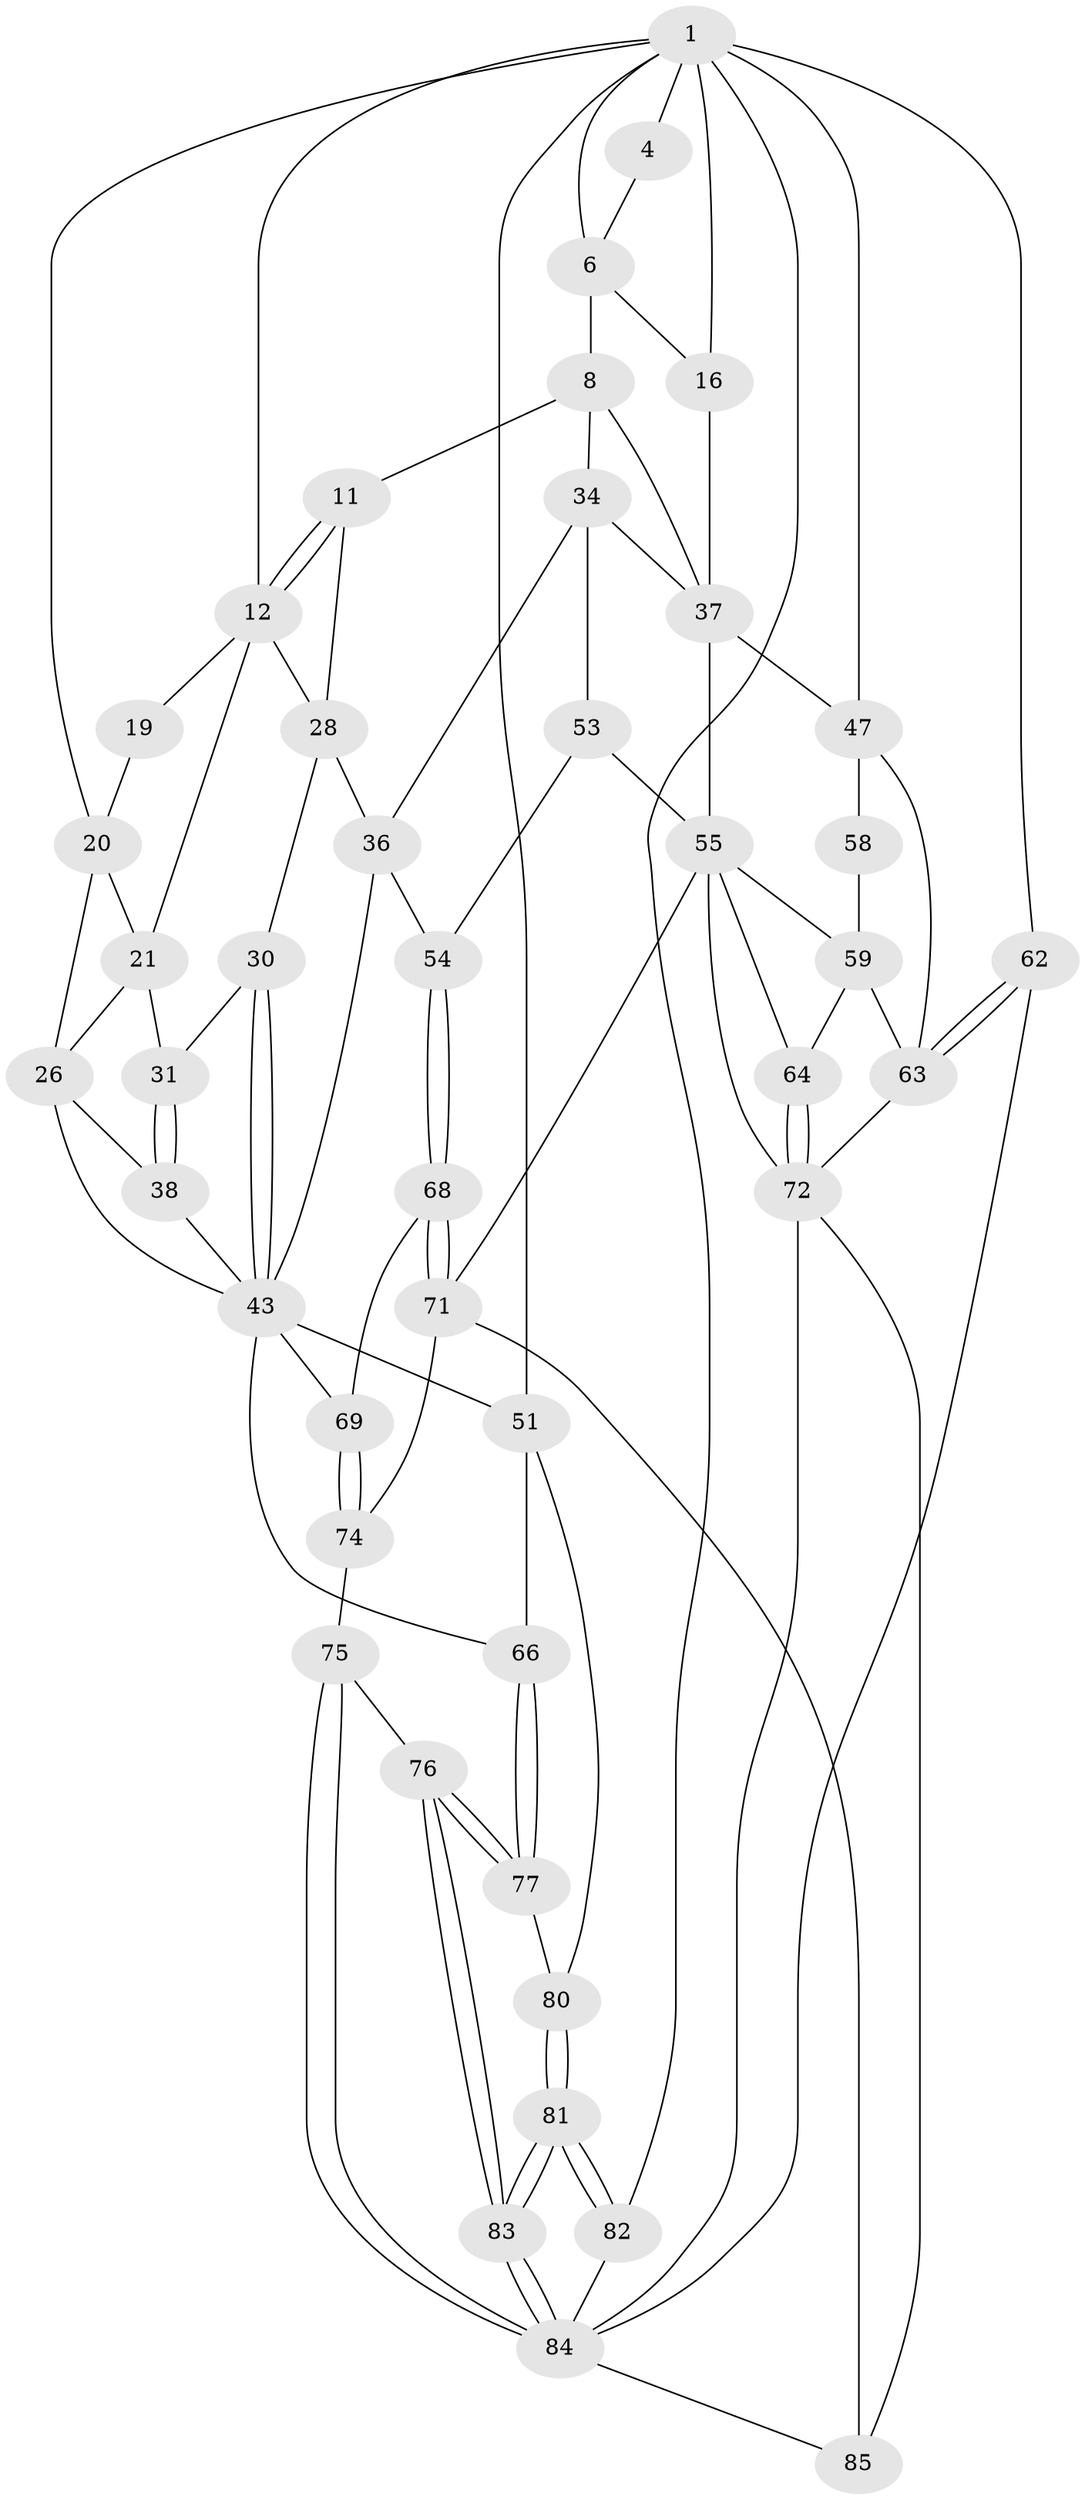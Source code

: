// original degree distribution, {3: 0.0449438202247191, 5: 0.5617977528089888, 4: 0.19101123595505617, 6: 0.20224719101123595}
// Generated by graph-tools (version 1.1) at 2025/16/03/09/25 04:16:48]
// undirected, 44 vertices, 98 edges
graph export_dot {
graph [start="1"]
  node [color=gray90,style=filled];
  1 [pos="+0.9150448648829582+0",super="+2+5"];
  4 [pos="+0.59166336620624+0"];
  6 [pos="+0.7945604560654773+0.10451265812897453",super="+7+14"];
  8 [pos="+0.5801440949691505+0.2252515202984481",super="+9"];
  11 [pos="+0.45100053141290664+0.21148273294725725"];
  12 [pos="+0.37780731665532413+0.12273802491623864",super="+23+13"];
  16 [pos="+0.9236935901112108+0.2739156448417232",super="+17"];
  19 [pos="+0.278888966301985+0.11382008268183726"];
  20 [pos="+0+0",super="+24"];
  21 [pos="+0.12155814862144691+0.20961466160265765",super="+22+25"];
  26 [pos="+0+0.26968042789894797",super="+27"];
  28 [pos="+0.22801365782711044+0.27955949091347954",super="+32+29"];
  30 [pos="+0.16902570428505945+0.35820161439329434"];
  31 [pos="+0.14362266189406814+0.34873310353957965"];
  34 [pos="+0.3796393476920638+0.4126982274207771",super="+35+41"];
  36 [pos="+0.28861750151250953+0.4335302628447811",super="+45"];
  37 [pos="+0.6234609272526856+0.3693077118490566",super="+39"];
  38 [pos="+0.0533456088183827+0.39418206936481537"];
  43 [pos="+0.1091202917206611+0.5728021549713236",super="+44+46"];
  47 [pos="+1+0.4396173915288744",super="+48+61"];
  51 [pos="+0+0.6791146067835222",super="+67"];
  53 [pos="+0.38973287349329705+0.619569875119132"];
  54 [pos="+0.3867935312366734+0.6203373725355029"];
  55 [pos="+0.5939548022377248+0.5398399320720805",super="+56"];
  58 [pos="+0.8113132468801388+0.6792197389243196"];
  59 [pos="+0.736270030374624+0.6978305504515104",super="+60"];
  62 [pos="+1+1"];
  63 [pos="+1+1",super="+78"];
  64 [pos="+0.5864841556507021+0.7656405886447044"];
  66 [pos="+0.14374231407880847+0.7362189122081304"];
  68 [pos="+0.33824118172997414+0.6815473489401832"];
  69 [pos="+0.2039121842544702+0.697149456655353"];
  71 [pos="+0.36727581162353007+0.8205225223887862",super="+73"];
  72 [pos="+0.5518761355705815+0.8141493598522085",super="+79"];
  74 [pos="+0.2754420273047384+0.8300978359473914"];
  75 [pos="+0.1753415583061696+0.8553161453551182"];
  76 [pos="+0.1582195602462047+0.845995738336098"];
  77 [pos="+0.12607724588908198+0.8095186829677324"];
  80 [pos="+0.08785291905920964+0.8247901365856826"];
  81 [pos="+0+1"];
  82 [pos="+0+1"];
  83 [pos="+0.06103502036666823+1"];
  84 [pos="+0.19380448848664963+0.92585601809332",super="+86"];
  85 [pos="+0.3392107240502752+0.878158781707476"];
  1 -- 82;
  1 -- 51;
  1 -- 4;
  1 -- 62 [weight=2];
  1 -- 16;
  1 -- 6;
  1 -- 47;
  1 -- 12;
  1 -- 20;
  4 -- 6;
  6 -- 8 [weight=2];
  6 -- 16;
  8 -- 34;
  8 -- 11;
  8 -- 37;
  11 -- 12;
  11 -- 12;
  11 -- 28;
  12 -- 28;
  12 -- 21;
  12 -- 19;
  16 -- 37 [weight=2];
  19 -- 20;
  20 -- 21;
  20 -- 26;
  21 -- 26;
  21 -- 31;
  26 -- 38;
  26 -- 43;
  28 -- 36;
  28 -- 30;
  30 -- 31;
  30 -- 43;
  30 -- 43;
  31 -- 38;
  31 -- 38;
  34 -- 36;
  34 -- 53;
  34 -- 37;
  36 -- 54;
  36 -- 43;
  37 -- 55;
  37 -- 47;
  38 -- 43;
  43 -- 51;
  43 -- 66;
  43 -- 69;
  47 -- 58 [weight=2];
  47 -- 63;
  51 -- 80;
  51 -- 66;
  53 -- 54;
  53 -- 55;
  54 -- 68;
  54 -- 68;
  55 -- 59;
  55 -- 64;
  55 -- 71;
  55 -- 72;
  58 -- 59;
  59 -- 64;
  59 -- 63;
  62 -- 63;
  62 -- 63;
  62 -- 84;
  63 -- 72;
  64 -- 72;
  64 -- 72;
  66 -- 77;
  66 -- 77;
  68 -- 69;
  68 -- 71;
  68 -- 71;
  69 -- 74;
  69 -- 74;
  71 -- 74;
  71 -- 85;
  72 -- 85;
  72 -- 84;
  74 -- 75;
  75 -- 76;
  75 -- 84;
  75 -- 84;
  76 -- 77;
  76 -- 77;
  76 -- 83;
  76 -- 83;
  77 -- 80;
  80 -- 81;
  80 -- 81;
  81 -- 82;
  81 -- 82;
  81 -- 83;
  81 -- 83;
  82 -- 84;
  83 -- 84;
  83 -- 84;
  84 -- 85;
}
